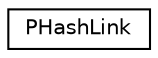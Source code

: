 digraph G
{
  edge [fontname="Helvetica",fontsize="10",labelfontname="Helvetica",labelfontsize="10"];
  node [fontname="Helvetica",fontsize="10",shape=record];
  rankdir=LR;
  Node1 [label="PHashLink",height=0.2,width=0.4,color="black", fillcolor="white", style="filled",URL="$d3/de1/structPHashLink.html"];
}

